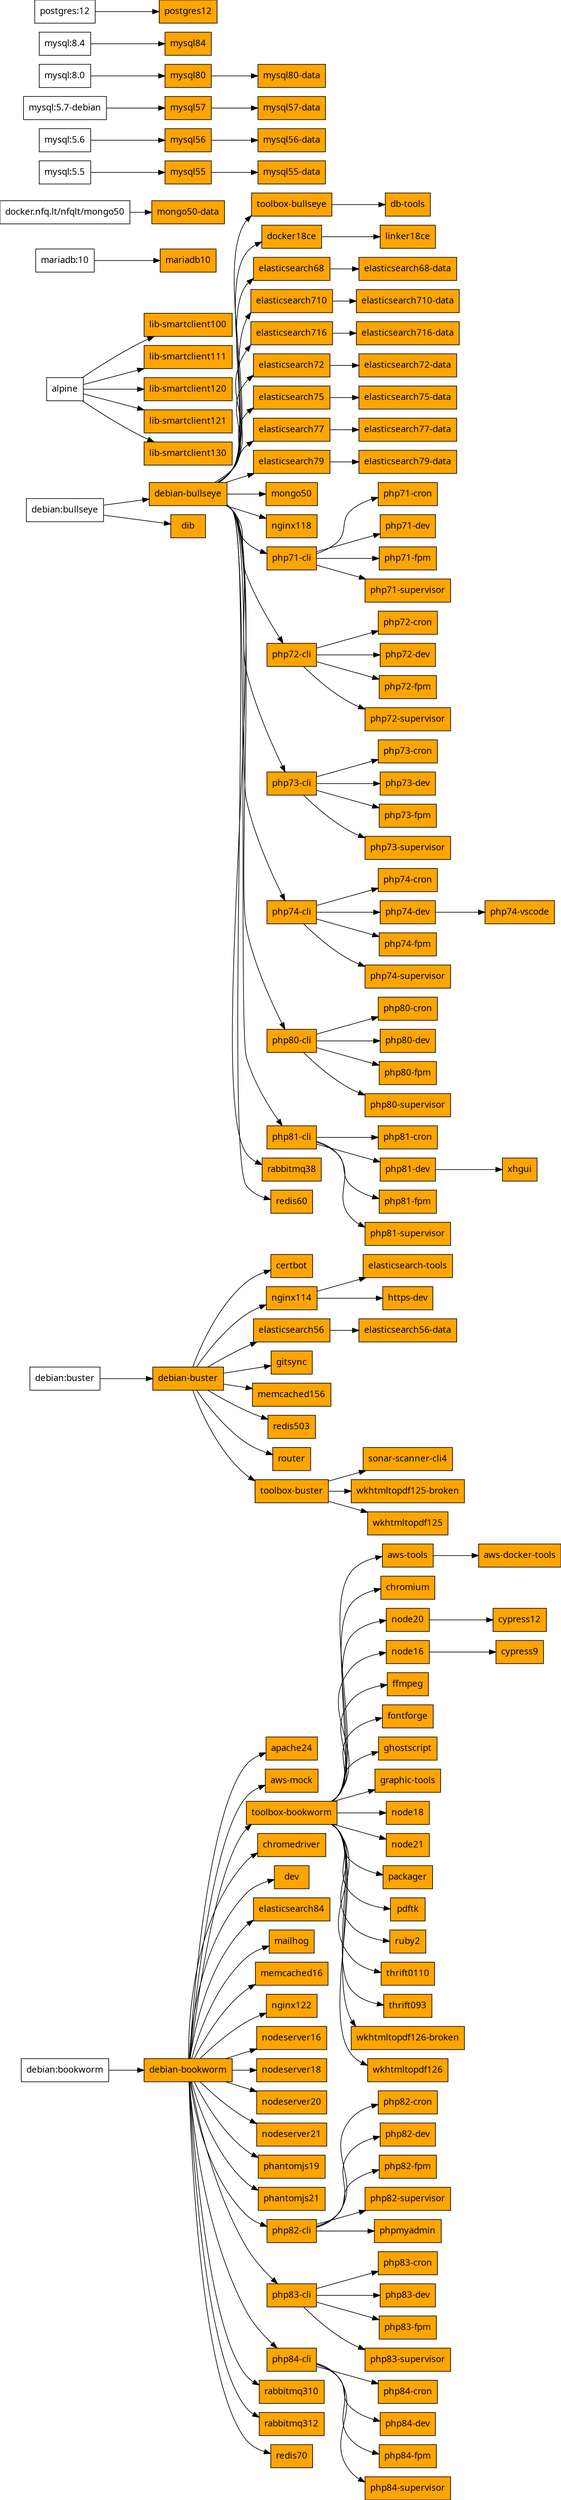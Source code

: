 digraph image_relations {
  graph [fontname=sans pad="0" nodesep="0.2" ranksep="0.3"];
  rankdir="LR";
  node [style=filled shape=box fontname=sans fillcolor=white];
  "debian-bookworm" -> "apache24";
  "apache24" [fillcolor=orange];
  "aws-tools" -> "aws-docker-tools";
  "aws-docker-tools" [fillcolor=orange];
  "debian-bookworm" -> "aws-mock";
  "aws-mock" [fillcolor=orange];
  "toolbox-bookworm" -> "aws-tools";
  "aws-tools" [fillcolor=orange];
  "debian-buster" -> "certbot";
  "certbot" [fillcolor=orange];
  "debian-bookworm" -> "chromedriver";
  "chromedriver" [fillcolor=orange];
  "toolbox-bookworm" -> "chromium";
  "chromium" [fillcolor=orange];
  "node20" -> "cypress12";
  "cypress12" [fillcolor=orange];
  "node16" -> "cypress9";
  "cypress9" [fillcolor=orange];
  "toolbox-bullseye" -> "db-tools";
  "db-tools" [fillcolor=orange];
  "debian:bookworm" -> "debian-bookworm";
  "debian-bookworm" [fillcolor=orange];
  "debian:bullseye" -> "debian-bullseye";
  "debian-bullseye" [fillcolor=orange];
  "debian:buster" -> "debian-buster";
  "debian-buster" [fillcolor=orange];
  "debian-bookworm" -> "dev";
  "dev" [fillcolor=orange];
  "debian:bullseye" -> "dib";
  "dib" [fillcolor=orange];
  "debian-bullseye" -> "docker18ce";
  "docker18ce" [fillcolor=orange];
  "nginx114" -> "elasticsearch-tools";
  "elasticsearch-tools" [fillcolor=orange];
  "elasticsearch56" -> "elasticsearch56-data";
  "elasticsearch56-data" [fillcolor=orange];
  "debian-buster" -> "elasticsearch56";
  "elasticsearch56" [fillcolor=orange];
  "elasticsearch68" -> "elasticsearch68-data";
  "elasticsearch68-data" [fillcolor=orange];
  "debian-bullseye" -> "elasticsearch68";
  "elasticsearch68" [fillcolor=orange];
  "elasticsearch710" -> "elasticsearch710-data";
  "elasticsearch710-data" [fillcolor=orange];
  "debian-bullseye" -> "elasticsearch710";
  "elasticsearch710" [fillcolor=orange];
  "elasticsearch716" -> "elasticsearch716-data";
  "elasticsearch716-data" [fillcolor=orange];
  "debian-bullseye" -> "elasticsearch716";
  "elasticsearch716" [fillcolor=orange];
  "elasticsearch72" -> "elasticsearch72-data";
  "elasticsearch72-data" [fillcolor=orange];
  "debian-bullseye" -> "elasticsearch72";
  "elasticsearch72" [fillcolor=orange];
  "elasticsearch75" -> "elasticsearch75-data";
  "elasticsearch75-data" [fillcolor=orange];
  "debian-bullseye" -> "elasticsearch75";
  "elasticsearch75" [fillcolor=orange];
  "elasticsearch77" -> "elasticsearch77-data";
  "elasticsearch77-data" [fillcolor=orange];
  "debian-bullseye" -> "elasticsearch77";
  "elasticsearch77" [fillcolor=orange];
  "elasticsearch79" -> "elasticsearch79-data";
  "elasticsearch79-data" [fillcolor=orange];
  "debian-bullseye" -> "elasticsearch79";
  "elasticsearch79" [fillcolor=orange];
  "debian-bookworm" -> "elasticsearch84";
  "elasticsearch84" [fillcolor=orange];
  "toolbox-bookworm" -> "ffmpeg";
  "ffmpeg" [fillcolor=orange];
  "toolbox-bookworm" -> "fontforge";
  "fontforge" [fillcolor=orange];
  "toolbox-bookworm" -> "ghostscript";
  "ghostscript" [fillcolor=orange];
  "debian-buster" -> "gitsync";
  "gitsync" [fillcolor=orange];
  "toolbox-bookworm" -> "graphic-tools";
  "graphic-tools" [fillcolor=orange];
  "nginx114" -> "https-dev";
  "https-dev" [fillcolor=orange];
  "alpine" -> "lib-smartclient100";
  "lib-smartclient100" [fillcolor=orange];
  "alpine" -> "lib-smartclient111";
  "lib-smartclient111" [fillcolor=orange];
  "alpine" -> "lib-smartclient120";
  "lib-smartclient120" [fillcolor=orange];
  "alpine" -> "lib-smartclient121";
  "lib-smartclient121" [fillcolor=orange];
  "alpine" -> "lib-smartclient130";
  "lib-smartclient130" [fillcolor=orange];
  "docker18ce" -> "linker18ce";
  "linker18ce" [fillcolor=orange];
  "debian-bookworm" -> "mailhog";
  "mailhog" [fillcolor=orange];
  "mariadb:10" -> "mariadb10";
  "mariadb10" [fillcolor=orange];
  "debian-buster" -> "memcached156";
  "memcached156" [fillcolor=orange];
  "debian-bookworm" -> "memcached16";
  "memcached16" [fillcolor=orange];
  "docker.nfq.lt/nfqlt/mongo50" -> "mongo50-data";
  "mongo50-data" [fillcolor=orange];
  "debian-bullseye" -> "mongo50";
  "mongo50" [fillcolor=orange];
  "mysql55" -> "mysql55-data";
  "mysql55-data" [fillcolor=orange];
  "mysql:5.5" -> "mysql55";
  "mysql55" [fillcolor=orange];
  "mysql56" -> "mysql56-data";
  "mysql56-data" [fillcolor=orange];
  "mysql:5.6" -> "mysql56";
  "mysql56" [fillcolor=orange];
  "mysql57" -> "mysql57-data";
  "mysql57-data" [fillcolor=orange];
  "mysql:5.7-debian" -> "mysql57";
  "mysql57" [fillcolor=orange];
  "mysql80" -> "mysql80-data";
  "mysql80-data" [fillcolor=orange];
  "mysql:8.0" -> "mysql80";
  "mysql80" [fillcolor=orange];
  "mysql:8.4" -> "mysql84";
  "mysql84" [fillcolor=orange];
  "debian-buster" -> "nginx114";
  "nginx114" [fillcolor=orange];
  "debian-bullseye" -> "nginx118";
  "nginx118" [fillcolor=orange];
  "debian-bookworm" -> "nginx122";
  "nginx122" [fillcolor=orange];
  "toolbox-bookworm" -> "node16";
  "node16" [fillcolor=orange];
  "toolbox-bookworm" -> "node18";
  "node18" [fillcolor=orange];
  "toolbox-bookworm" -> "node20";
  "node20" [fillcolor=orange];
  "toolbox-bookworm" -> "node21";
  "node21" [fillcolor=orange];
  "debian-bookworm" -> "nodeserver16";
  "nodeserver16" [fillcolor=orange];
  "debian-bookworm" -> "nodeserver18";
  "nodeserver18" [fillcolor=orange];
  "debian-bookworm" -> "nodeserver20";
  "nodeserver20" [fillcolor=orange];
  "debian-bookworm" -> "nodeserver21";
  "nodeserver21" [fillcolor=orange];
  "toolbox-bookworm" -> "packager";
  "packager" [fillcolor=orange];
  "toolbox-bookworm" -> "pdftk";
  "pdftk" [fillcolor=orange];
  "debian-bookworm" -> "phantomjs19";
  "phantomjs19" [fillcolor=orange];
  "debian-bookworm" -> "phantomjs21";
  "phantomjs21" [fillcolor=orange];
  "debian-bullseye" -> "php71-cli";
  "php71-cli" [fillcolor=orange];
  "php71-cli" -> "php71-cron";
  "php71-cron" [fillcolor=orange];
  "php71-cli" -> "php71-dev";
  "php71-dev" [fillcolor=orange];
  "php71-cli" -> "php71-fpm";
  "php71-fpm" [fillcolor=orange];
  "php71-cli" -> "php71-supervisor";
  "php71-supervisor" [fillcolor=orange];
  "debian-bullseye" -> "php72-cli";
  "php72-cli" [fillcolor=orange];
  "php72-cli" -> "php72-cron";
  "php72-cron" [fillcolor=orange];
  "php72-cli" -> "php72-dev";
  "php72-dev" [fillcolor=orange];
  "php72-cli" -> "php72-fpm";
  "php72-fpm" [fillcolor=orange];
  "php72-cli" -> "php72-supervisor";
  "php72-supervisor" [fillcolor=orange];
  "debian-bullseye" -> "php73-cli";
  "php73-cli" [fillcolor=orange];
  "php73-cli" -> "php73-cron";
  "php73-cron" [fillcolor=orange];
  "php73-cli" -> "php73-dev";
  "php73-dev" [fillcolor=orange];
  "php73-cli" -> "php73-fpm";
  "php73-fpm" [fillcolor=orange];
  "php73-cli" -> "php73-supervisor";
  "php73-supervisor" [fillcolor=orange];
  "debian-bullseye" -> "php74-cli";
  "php74-cli" [fillcolor=orange];
  "php74-cli" -> "php74-cron";
  "php74-cron" [fillcolor=orange];
  "php74-cli" -> "php74-dev";
  "php74-dev" [fillcolor=orange];
  "php74-cli" -> "php74-fpm";
  "php74-fpm" [fillcolor=orange];
  "php74-cli" -> "php74-supervisor";
  "php74-supervisor" [fillcolor=orange];
  "php74-dev" -> "php74-vscode";
  "php74-vscode" [fillcolor=orange];
  "debian-bullseye" -> "php80-cli";
  "php80-cli" [fillcolor=orange];
  "php80-cli" -> "php80-cron";
  "php80-cron" [fillcolor=orange];
  "php80-cli" -> "php80-dev";
  "php80-dev" [fillcolor=orange];
  "php80-cli" -> "php80-fpm";
  "php80-fpm" [fillcolor=orange];
  "php80-cli" -> "php80-supervisor";
  "php80-supervisor" [fillcolor=orange];
  "debian-bullseye" -> "php81-cli";
  "php81-cli" [fillcolor=orange];
  "php81-cli" -> "php81-cron";
  "php81-cron" [fillcolor=orange];
  "php81-cli" -> "php81-dev";
  "php81-dev" [fillcolor=orange];
  "php81-cli" -> "php81-fpm";
  "php81-fpm" [fillcolor=orange];
  "php81-cli" -> "php81-supervisor";
  "php81-supervisor" [fillcolor=orange];
  "debian-bookworm" -> "php82-cli";
  "php82-cli" [fillcolor=orange];
  "php82-cli" -> "php82-cron";
  "php82-cron" [fillcolor=orange];
  "php82-cli" -> "php82-dev";
  "php82-dev" [fillcolor=orange];
  "php82-cli" -> "php82-fpm";
  "php82-fpm" [fillcolor=orange];
  "php82-cli" -> "php82-supervisor";
  "php82-supervisor" [fillcolor=orange];
  "debian-bookworm" -> "php83-cli";
  "php83-cli" [fillcolor=orange];
  "php83-cli" -> "php83-cron";
  "php83-cron" [fillcolor=orange];
  "php83-cli" -> "php83-dev";
  "php83-dev" [fillcolor=orange];
  "php83-cli" -> "php83-fpm";
  "php83-fpm" [fillcolor=orange];
  "php83-cli" -> "php83-supervisor";
  "php83-supervisor" [fillcolor=orange];
  "debian-bookworm" -> "php84-cli";
  "php84-cli" [fillcolor=orange];
  "php84-cli" -> "php84-cron";
  "php84-cron" [fillcolor=orange];
  "php84-cli" -> "php84-dev";
  "php84-dev" [fillcolor=orange];
  "php84-cli" -> "php84-fpm";
  "php84-fpm" [fillcolor=orange];
  "php84-cli" -> "php84-supervisor";
  "php84-supervisor" [fillcolor=orange];
  "php82-cli" -> "phpmyadmin";
  "phpmyadmin" [fillcolor=orange];
  "postgres:12" -> "postgres12";
  "postgres12" [fillcolor=orange];
  "debian-bookworm" -> "rabbitmq310";
  "rabbitmq310" [fillcolor=orange];
  "debian-bookworm" -> "rabbitmq312";
  "rabbitmq312" [fillcolor=orange];
  "debian-bullseye" -> "rabbitmq38";
  "rabbitmq38" [fillcolor=orange];
  "debian-buster" -> "redis503";
  "redis503" [fillcolor=orange];
  "debian-bullseye" -> "redis60";
  "redis60" [fillcolor=orange];
  "debian-bookworm" -> "redis70";
  "redis70" [fillcolor=orange];
  "debian-buster" -> "router";
  "router" [fillcolor=orange];
  "toolbox-bookworm" -> "ruby2";
  "ruby2" [fillcolor=orange];
  "toolbox-buster" -> "sonar-scanner-cli4";
  "sonar-scanner-cli4" [fillcolor=orange];
  "toolbox-bookworm" -> "thrift0110";
  "thrift0110" [fillcolor=orange];
  "toolbox-bookworm" -> "thrift093";
  "thrift093" [fillcolor=orange];
  "debian-bookworm" -> "toolbox-bookworm";
  "toolbox-bookworm" [fillcolor=orange];
  "debian-bullseye" -> "toolbox-bullseye";
  "toolbox-bullseye" [fillcolor=orange];
  "debian-buster" -> "toolbox-buster";
  "toolbox-buster" [fillcolor=orange];
  "toolbox-buster" -> "wkhtmltopdf125-broken";
  "wkhtmltopdf125-broken" [fillcolor=orange];
  "toolbox-buster" -> "wkhtmltopdf125";
  "wkhtmltopdf125" [fillcolor=orange];
  "toolbox-bookworm" -> "wkhtmltopdf126-broken";
  "wkhtmltopdf126-broken" [fillcolor=orange];
  "toolbox-bookworm" -> "wkhtmltopdf126";
  "wkhtmltopdf126" [fillcolor=orange];
  "php81-dev" -> "xhgui";
  "xhgui" [fillcolor=orange];
}
